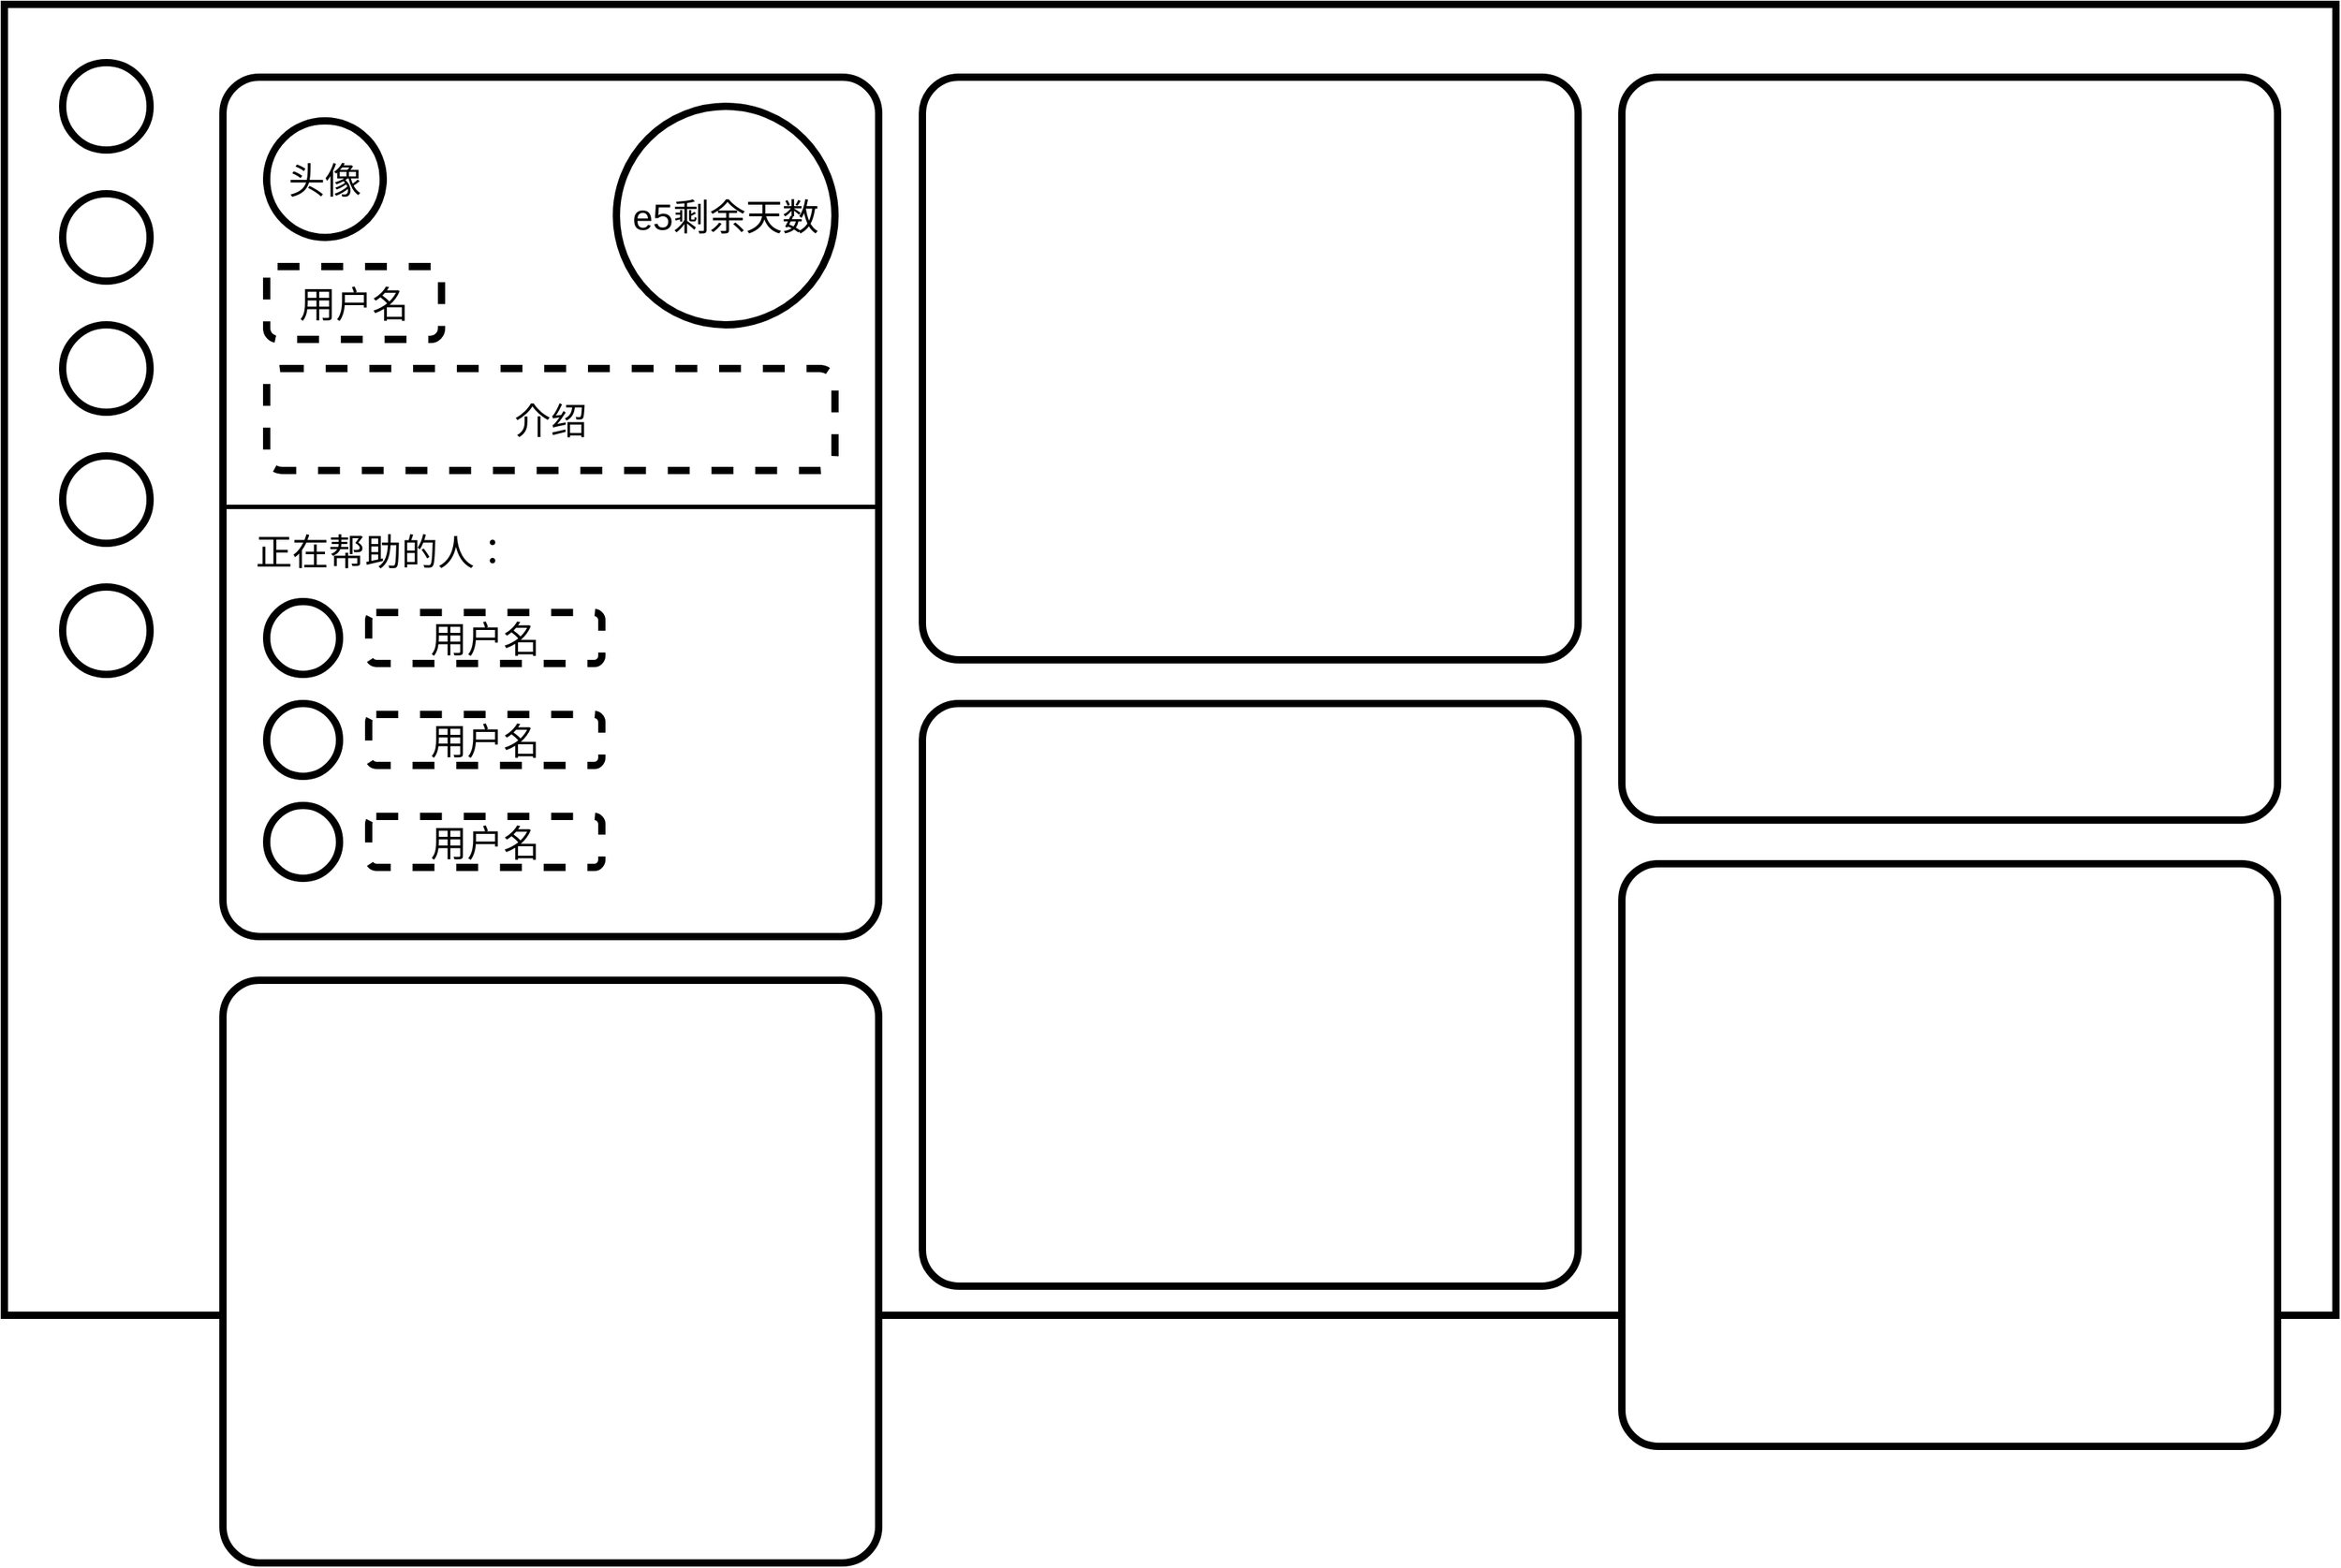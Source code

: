 <mxfile version="20.8.16" type="device"><diagram name="第 1 页" id="C545pj6HFmw_s_1A36Yl"><mxGraphModel dx="1036" dy="614" grid="1" gridSize="10" guides="1" tooltips="1" connect="1" arrows="1" fold="1" page="1" pageScale="1" pageWidth="2000" pageHeight="1100" math="0" shadow="0"><root><mxCell id="0"/><mxCell id="1" parent="0"/><mxCell id="lMvvIm_gAStbLnTfJpcQ-1" value="" style="rounded=0;whiteSpace=wrap;html=1;strokeColor=default;strokeWidth=5;fontFamily=Helvetica;fontSize=12;fontColor=default;fillColor=default;align=left;absoluteArcSize=0;" parent="1" vertex="1"><mxGeometry x="120" y="40" width="1600" height="900" as="geometry"/></mxCell><mxCell id="lMvvIm_gAStbLnTfJpcQ-4" value="" style="ellipse;whiteSpace=wrap;html=1;aspect=fixed;rounded=1;strokeColor=default;strokeWidth=5;fontFamily=Helvetica;fontSize=30;fontColor=default;fillColor=default;" parent="1" vertex="1"><mxGeometry x="160" y="80" width="60" height="60" as="geometry"/></mxCell><mxCell id="lMvvIm_gAStbLnTfJpcQ-5" value="" style="ellipse;whiteSpace=wrap;html=1;aspect=fixed;rounded=1;strokeColor=default;strokeWidth=5;fontFamily=Helvetica;fontSize=30;fontColor=default;fillColor=default;" parent="1" vertex="1"><mxGeometry x="160" y="170" width="60" height="60" as="geometry"/></mxCell><mxCell id="lMvvIm_gAStbLnTfJpcQ-6" value="" style="ellipse;whiteSpace=wrap;html=1;aspect=fixed;rounded=1;strokeColor=default;strokeWidth=5;fontFamily=Helvetica;fontSize=30;fontColor=default;fillColor=default;" parent="1" vertex="1"><mxGeometry x="160" y="260" width="60" height="60" as="geometry"/></mxCell><mxCell id="lMvvIm_gAStbLnTfJpcQ-7" value="" style="ellipse;whiteSpace=wrap;html=1;aspect=fixed;rounded=1;strokeColor=default;strokeWidth=5;fontFamily=Helvetica;fontSize=30;fontColor=default;fillColor=default;" parent="1" vertex="1"><mxGeometry x="160" y="350" width="60" height="60" as="geometry"/></mxCell><mxCell id="lMvvIm_gAStbLnTfJpcQ-12" value="" style="ellipse;whiteSpace=wrap;html=1;aspect=fixed;rounded=1;strokeColor=default;strokeWidth=5;fontFamily=Helvetica;fontSize=30;fontColor=default;fillColor=default;" parent="1" vertex="1"><mxGeometry x="160" y="440" width="60" height="60" as="geometry"/></mxCell><mxCell id="GNs8YsNvNUi8GmQv3Wk6-1" value="" style="rounded=1;whiteSpace=wrap;html=1;strokeWidth=5;absoluteArcSize=1;arcSize=50;" parent="1" vertex="1"><mxGeometry x="270" y="90" width="450" height="590" as="geometry"/></mxCell><mxCell id="GNs8YsNvNUi8GmQv3Wk6-2" value="" style="rounded=1;whiteSpace=wrap;html=1;strokeWidth=5;absoluteArcSize=1;arcSize=50;" parent="1" vertex="1"><mxGeometry x="750" y="90" width="450" height="400" as="geometry"/></mxCell><mxCell id="GNs8YsNvNUi8GmQv3Wk6-3" value="" style="rounded=1;whiteSpace=wrap;html=1;strokeWidth=5;absoluteArcSize=1;arcSize=50;" parent="1" vertex="1"><mxGeometry x="1230" y="90" width="450" height="510" as="geometry"/></mxCell><mxCell id="GNs8YsNvNUi8GmQv3Wk6-4" value="&lt;font style=&quot;font-size: 25px;&quot;&gt;头像&lt;/font&gt;" style="ellipse;whiteSpace=wrap;html=1;aspect=fixed;strokeWidth=5;" parent="1" vertex="1"><mxGeometry x="300" y="120" width="80" height="80" as="geometry"/></mxCell><mxCell id="GNs8YsNvNUi8GmQv3Wk6-5" value="&lt;font style=&quot;font-size: 25px;&quot;&gt;e5剩余天数&lt;/font&gt;" style="ellipse;whiteSpace=wrap;html=1;aspect=fixed;strokeWidth=5;" parent="1" vertex="1"><mxGeometry x="540" y="110" width="150" height="150" as="geometry"/></mxCell><mxCell id="GNs8YsNvNUi8GmQv3Wk6-7" value="" style="endArrow=none;html=1;rounded=0;entryX=1;entryY=0.5;entryDx=0;entryDy=0;exitX=0;exitY=0.5;exitDx=0;exitDy=0;strokeWidth=3;" parent="1" source="GNs8YsNvNUi8GmQv3Wk6-1" target="GNs8YsNvNUi8GmQv3Wk6-1" edge="1"><mxGeometry width="50" height="50" relative="1" as="geometry"><mxPoint x="420" y="390" as="sourcePoint"/><mxPoint x="470" y="340" as="targetPoint"/><Array as="points"/></mxGeometry></mxCell><mxCell id="GNs8YsNvNUi8GmQv3Wk6-8" value="&lt;font style=&quot;font-size: 25px;&quot;&gt;用户名&lt;/font&gt;" style="rounded=1;whiteSpace=wrap;html=1;strokeWidth=5;dashed=1;" parent="1" vertex="1"><mxGeometry x="300" y="220" width="120" height="50" as="geometry"/></mxCell><mxCell id="GNs8YsNvNUi8GmQv3Wk6-9" value="&lt;font style=&quot;font-size: 25px;&quot;&gt;介绍&lt;/font&gt;" style="rounded=1;whiteSpace=wrap;html=1;strokeWidth=5;dashed=1;" parent="1" vertex="1"><mxGeometry x="300" y="290" width="390" height="70" as="geometry"/></mxCell><mxCell id="GNs8YsNvNUi8GmQv3Wk6-10" value="正在帮助的人：" style="text;html=1;strokeColor=none;fillColor=none;align=center;verticalAlign=middle;whiteSpace=wrap;rounded=0;fontSize=25;" parent="1" vertex="1"><mxGeometry x="290" y="400" width="180" height="30" as="geometry"/></mxCell><mxCell id="GNs8YsNvNUi8GmQv3Wk6-12" value="&lt;font style=&quot;font-size: 25px;&quot;&gt;用户名&lt;/font&gt;" style="rounded=1;whiteSpace=wrap;html=1;strokeWidth=5;dashed=1;" parent="1" vertex="1"><mxGeometry x="370" y="457.5" width="160" height="35" as="geometry"/></mxCell><mxCell id="GNs8YsNvNUi8GmQv3Wk6-13" value="" style="ellipse;whiteSpace=wrap;html=1;aspect=fixed;strokeWidth=5;fontSize=25;" parent="1" vertex="1"><mxGeometry x="300" y="450" width="50" height="50" as="geometry"/></mxCell><mxCell id="GNs8YsNvNUi8GmQv3Wk6-14" value="&lt;font style=&quot;font-size: 25px;&quot;&gt;用户名&lt;/font&gt;" style="rounded=1;whiteSpace=wrap;html=1;strokeWidth=5;dashed=1;" parent="1" vertex="1"><mxGeometry x="370" y="597.5" width="160" height="35" as="geometry"/></mxCell><mxCell id="GNs8YsNvNUi8GmQv3Wk6-15" value="" style="ellipse;whiteSpace=wrap;html=1;aspect=fixed;strokeWidth=5;fontSize=25;" parent="1" vertex="1"><mxGeometry x="300" y="590" width="50" height="50" as="geometry"/></mxCell><mxCell id="GNs8YsNvNUi8GmQv3Wk6-16" value="&lt;font style=&quot;font-size: 25px;&quot;&gt;用户名&lt;/font&gt;" style="rounded=1;whiteSpace=wrap;html=1;strokeWidth=5;dashed=1;" parent="1" vertex="1"><mxGeometry x="370" y="527.5" width="160" height="35" as="geometry"/></mxCell><mxCell id="GNs8YsNvNUi8GmQv3Wk6-17" value="" style="ellipse;whiteSpace=wrap;html=1;aspect=fixed;strokeWidth=5;fontSize=25;" parent="1" vertex="1"><mxGeometry x="300" y="520" width="50" height="50" as="geometry"/></mxCell><mxCell id="GNs8YsNvNUi8GmQv3Wk6-18" value="" style="rounded=1;whiteSpace=wrap;html=1;strokeWidth=5;absoluteArcSize=1;arcSize=50;" parent="1" vertex="1"><mxGeometry x="270" y="710" width="450" height="400" as="geometry"/></mxCell><mxCell id="GNs8YsNvNUi8GmQv3Wk6-19" value="" style="rounded=1;whiteSpace=wrap;html=1;strokeWidth=5;absoluteArcSize=1;arcSize=50;" parent="1" vertex="1"><mxGeometry x="750" y="520" width="450" height="400" as="geometry"/></mxCell><mxCell id="GNs8YsNvNUi8GmQv3Wk6-20" value="" style="rounded=1;whiteSpace=wrap;html=1;strokeWidth=5;absoluteArcSize=1;arcSize=50;" parent="1" vertex="1"><mxGeometry x="1230" y="630" width="450" height="400" as="geometry"/></mxCell></root></mxGraphModel></diagram></mxfile>